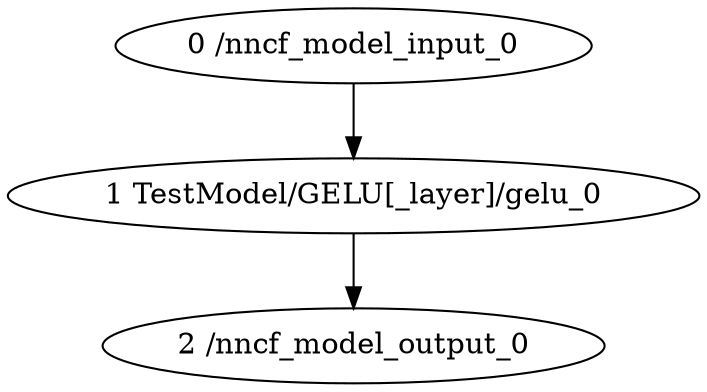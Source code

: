 strict digraph  {
"0 /nncf_model_input_0" [id=0, type=nncf_model_input];
"1 TestModel/GELU[_layer]/gelu_0" [id=1, type=gelu];
"2 /nncf_model_output_0" [id=2, type=nncf_model_output];
"0 /nncf_model_input_0" -> "1 TestModel/GELU[_layer]/gelu_0";
"1 TestModel/GELU[_layer]/gelu_0" -> "2 /nncf_model_output_0";
}

